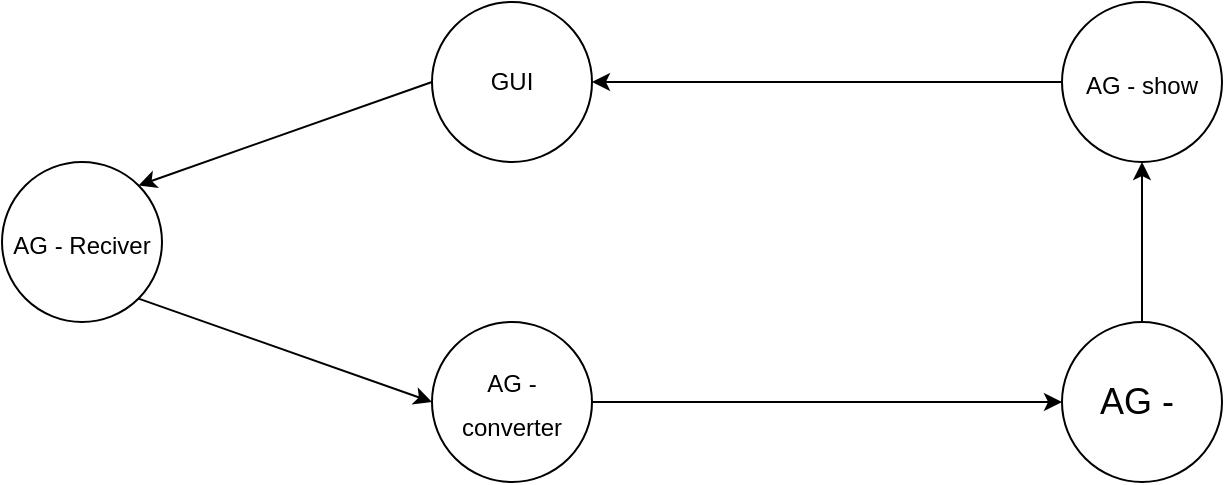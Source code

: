 <mxfile version="20.2.3" type="device"><diagram id="sie3DRacflAZql5278FD" name="Page-1"><mxGraphModel dx="1018" dy="684" grid="1" gridSize="10" guides="1" tooltips="1" connect="1" arrows="1" fold="1" page="1" pageScale="1" pageWidth="850" pageHeight="1100" math="0" shadow="0"><root><mxCell id="0"/><mxCell id="1" parent="0"/><mxCell id="fZkMmWEkhK9DyUsP39nu-1" value="GUI" style="ellipse;whiteSpace=wrap;html=1;aspect=fixed;" parent="1" vertex="1"><mxGeometry x="385" y="40" width="80" height="80" as="geometry"/></mxCell><mxCell id="fZkMmWEkhK9DyUsP39nu-2" value="&lt;font style=&quot;&quot;&gt;&lt;font style=&quot;font-size: 12px;&quot;&gt;AG - Reciver&lt;/font&gt;&lt;br&gt;&lt;/font&gt;" style="ellipse;whiteSpace=wrap;html=1;aspect=fixed;fontSize=18;" parent="1" vertex="1"><mxGeometry x="170" y="120" width="80" height="80" as="geometry"/></mxCell><mxCell id="fZkMmWEkhK9DyUsP39nu-3" value="&lt;font style=&quot;font-size: 12px;&quot;&gt;AG - converter&lt;/font&gt;" style="ellipse;whiteSpace=wrap;html=1;aspect=fixed;fontSize=18;" parent="1" vertex="1"><mxGeometry x="385" y="200" width="80" height="80" as="geometry"/></mxCell><mxCell id="fZkMmWEkhK9DyUsP39nu-4" value="AG -&amp;nbsp;" style="ellipse;whiteSpace=wrap;html=1;aspect=fixed;fontSize=18;" parent="1" vertex="1"><mxGeometry x="700" y="200" width="80" height="80" as="geometry"/></mxCell><mxCell id="fZkMmWEkhK9DyUsP39nu-5" value="&lt;font style=&quot;font-size: 12px;&quot;&gt;AG - show&lt;/font&gt;" style="ellipse;whiteSpace=wrap;html=1;aspect=fixed;fontSize=18;" parent="1" vertex="1"><mxGeometry x="700" y="40" width="80" height="80" as="geometry"/></mxCell><mxCell id="fZkMmWEkhK9DyUsP39nu-7" value="" style="endArrow=classic;html=1;rounded=0;fontSize=12;exitX=1;exitY=1;exitDx=0;exitDy=0;entryX=0;entryY=0.5;entryDx=0;entryDy=0;" parent="1" source="fZkMmWEkhK9DyUsP39nu-2" target="fZkMmWEkhK9DyUsP39nu-3" edge="1"><mxGeometry width="50" height="50" relative="1" as="geometry"><mxPoint x="440" y="420" as="sourcePoint"/><mxPoint x="490" y="370" as="targetPoint"/></mxGeometry></mxCell><mxCell id="fZkMmWEkhK9DyUsP39nu-8" value="" style="endArrow=classic;html=1;rounded=0;fontSize=12;exitX=1;exitY=0.5;exitDx=0;exitDy=0;entryX=0;entryY=0.5;entryDx=0;entryDy=0;" parent="1" source="fZkMmWEkhK9DyUsP39nu-3" target="fZkMmWEkhK9DyUsP39nu-4" edge="1"><mxGeometry width="50" height="50" relative="1" as="geometry"><mxPoint x="440" y="420" as="sourcePoint"/><mxPoint x="490" y="370" as="targetPoint"/></mxGeometry></mxCell><mxCell id="fZkMmWEkhK9DyUsP39nu-9" value="" style="endArrow=classic;html=1;rounded=0;fontSize=12;exitX=0;exitY=0.5;exitDx=0;exitDy=0;entryX=1;entryY=0;entryDx=0;entryDy=0;" parent="1" source="fZkMmWEkhK9DyUsP39nu-1" target="fZkMmWEkhK9DyUsP39nu-2" edge="1"><mxGeometry width="50" height="50" relative="1" as="geometry"><mxPoint x="440" y="420" as="sourcePoint"/><mxPoint x="490" y="370" as="targetPoint"/></mxGeometry></mxCell><mxCell id="fZkMmWEkhK9DyUsP39nu-10" value="" style="endArrow=classic;html=1;rounded=0;fontSize=12;exitX=0;exitY=0.5;exitDx=0;exitDy=0;entryX=1;entryY=0.5;entryDx=0;entryDy=0;" parent="1" source="fZkMmWEkhK9DyUsP39nu-5" target="fZkMmWEkhK9DyUsP39nu-1" edge="1"><mxGeometry width="50" height="50" relative="1" as="geometry"><mxPoint x="440" y="420" as="sourcePoint"/><mxPoint x="490" y="370" as="targetPoint"/></mxGeometry></mxCell><mxCell id="fZkMmWEkhK9DyUsP39nu-11" value="" style="endArrow=classic;html=1;rounded=0;fontSize=12;exitX=0.5;exitY=0;exitDx=0;exitDy=0;entryX=0.5;entryY=1;entryDx=0;entryDy=0;" parent="1" source="fZkMmWEkhK9DyUsP39nu-4" target="fZkMmWEkhK9DyUsP39nu-5" edge="1"><mxGeometry width="50" height="50" relative="1" as="geometry"><mxPoint x="440" y="420" as="sourcePoint"/><mxPoint x="670" y="160" as="targetPoint"/></mxGeometry></mxCell></root></mxGraphModel></diagram></mxfile>